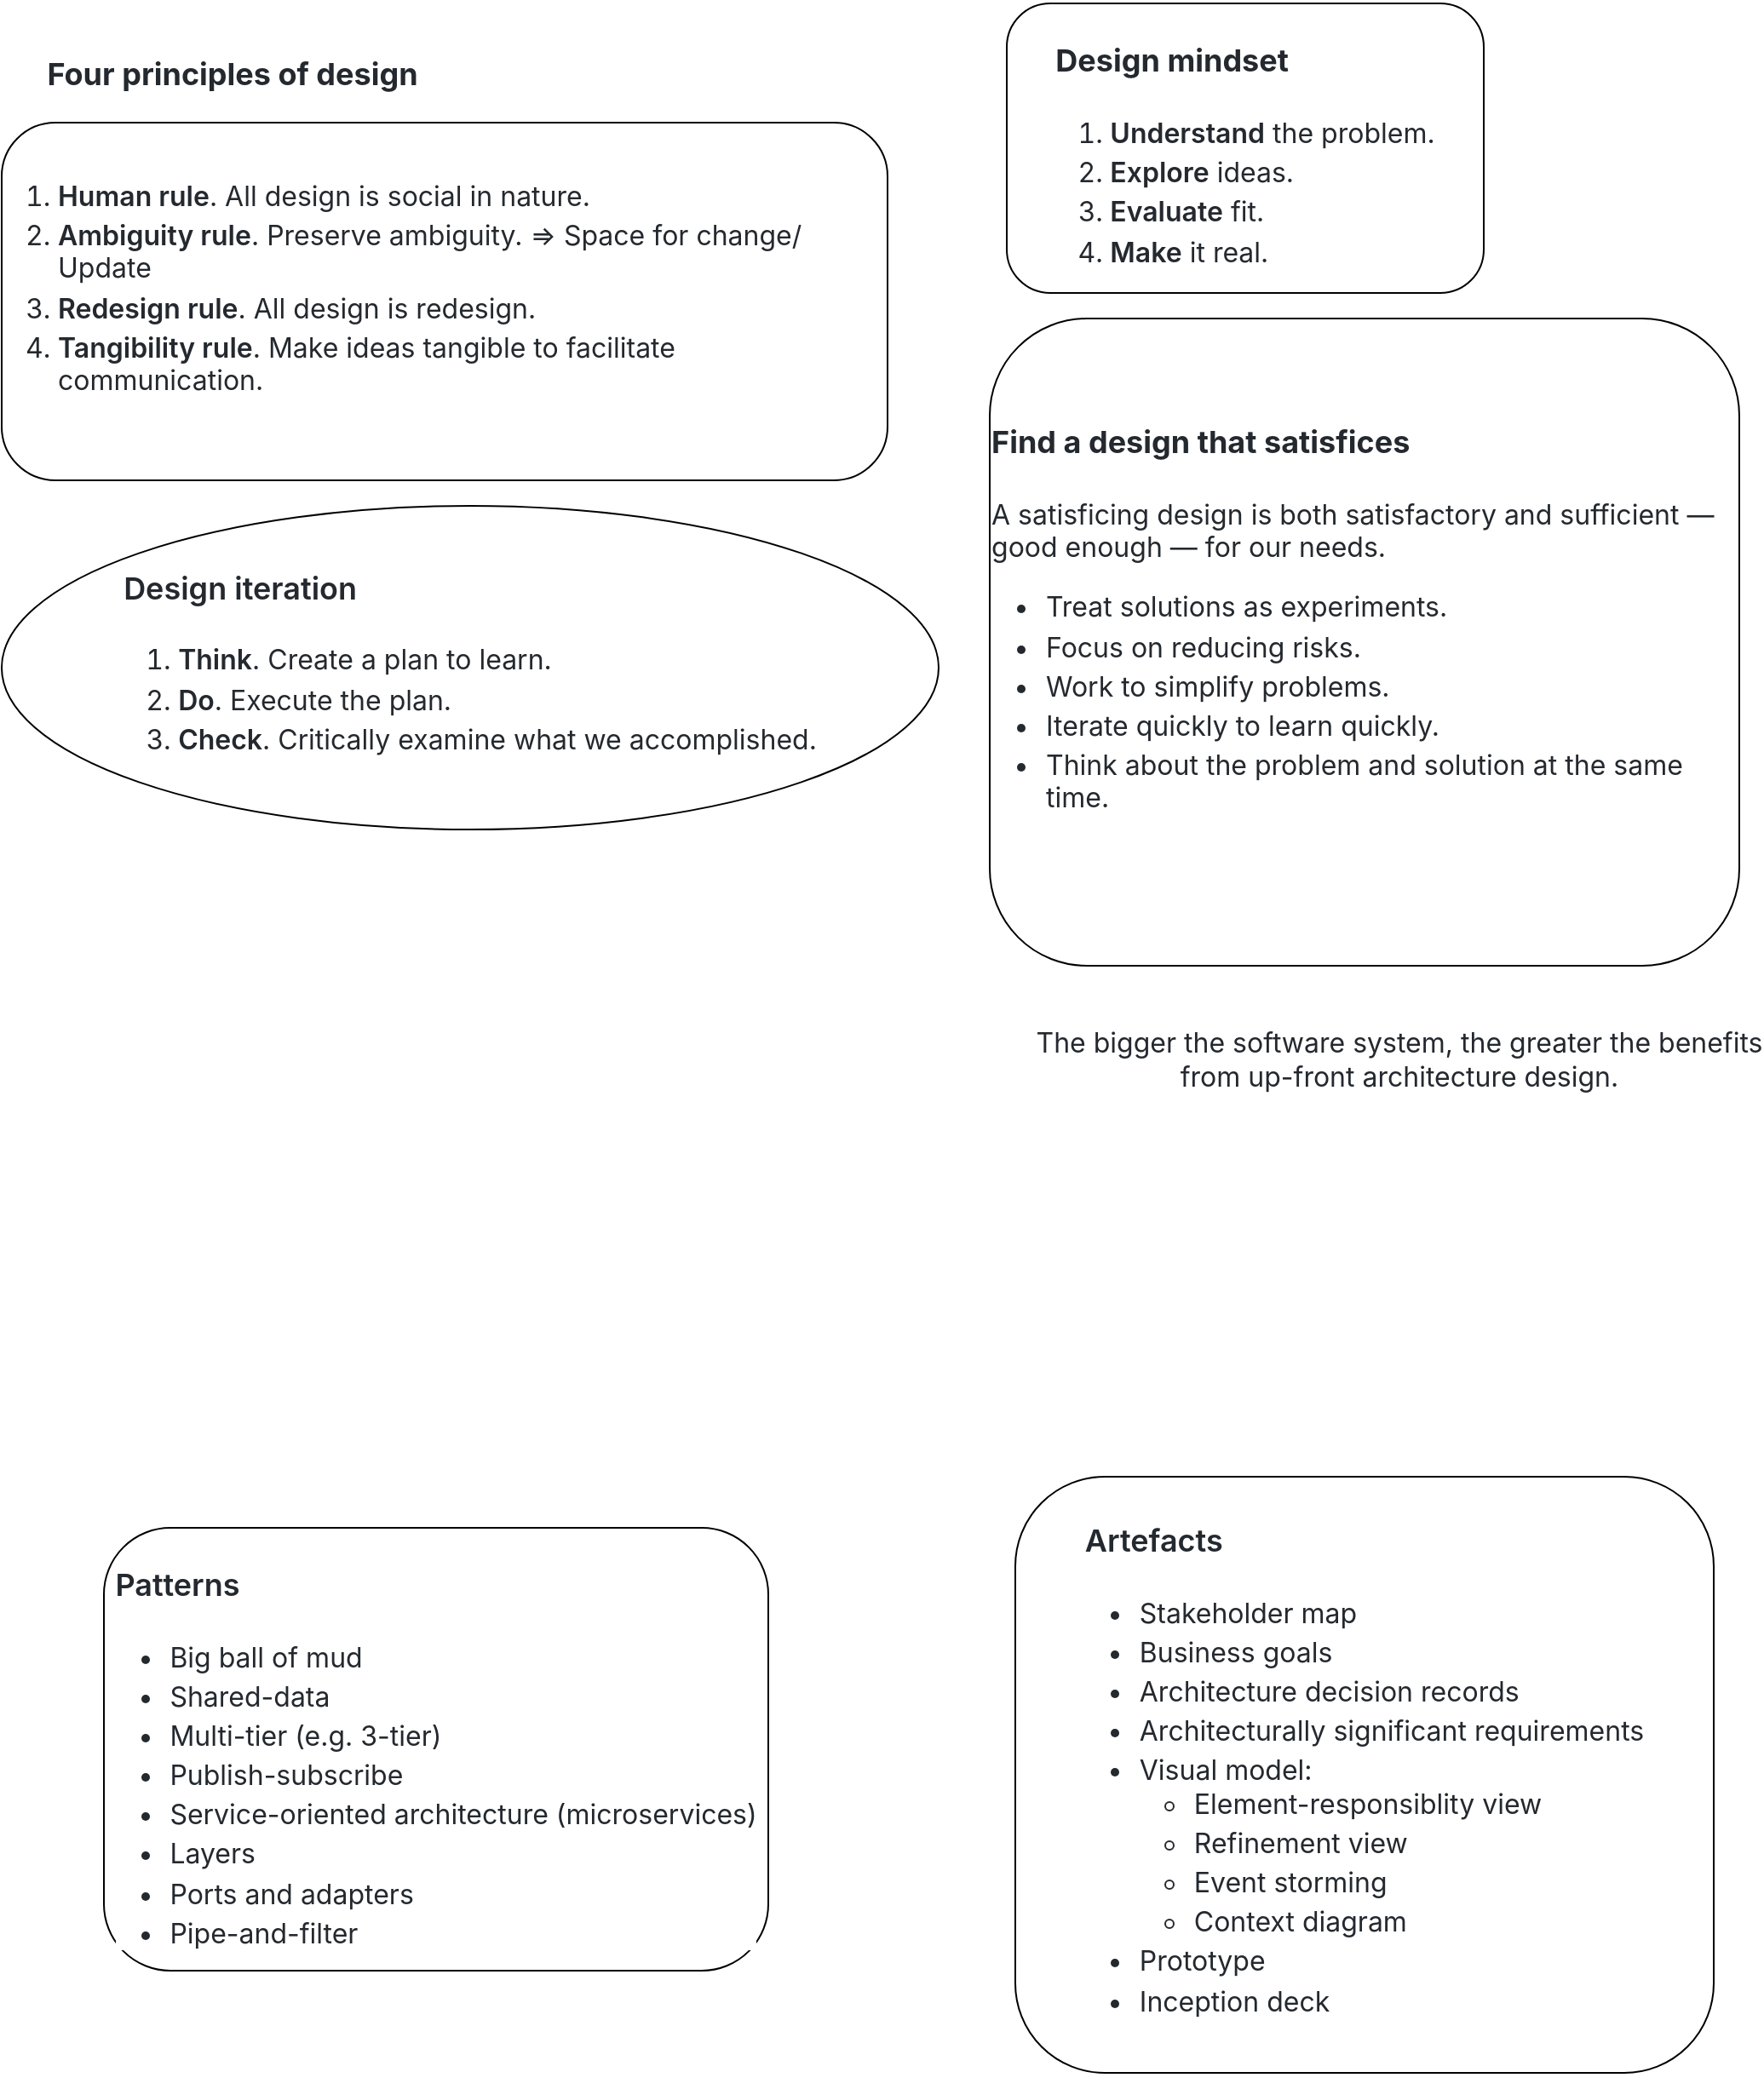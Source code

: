 <mxfile version="20.4.0" type="github">
  <diagram id="hTI1FvW-I0NHp0FLavcF" name="Page-1">
    <mxGraphModel dx="1460" dy="623" grid="1" gridSize="10" guides="1" tooltips="1" connect="1" arrows="1" fold="1" page="1" pageScale="1" pageWidth="1100" pageHeight="850" math="0" shadow="0">
      <root>
        <mxCell id="0" />
        <mxCell id="1" parent="0" />
        <mxCell id="bmoD86XF6hutPHWNnG0y-2" value="&lt;h2 style=&quot;box-sizing: border-box; margin-top: 24px; margin-bottom: 16px; line-height: 1.25; padding-bottom: 0.3em; border-bottom: 1px solid var(--color-border-muted); color: rgb(36, 41, 47); font-family: -apple-system, BlinkMacSystemFont, &amp;quot;Segoe UI&amp;quot;, Helvetica, Arial, sans-serif, &amp;quot;Apple Color Emoji&amp;quot;, &amp;quot;Segoe UI Emoji&amp;quot;; text-align: start; background-color: rgb(255, 255, 255);&quot; dir=&quot;auto&quot;&gt;Design mindset&lt;/h2&gt;&lt;ol style=&quot;box-sizing: border-box; padding-left: 2em; margin-top: 0px; margin-bottom: 16px; color: rgb(36, 41, 47); font-family: -apple-system, BlinkMacSystemFont, &amp;quot;Segoe UI&amp;quot;, Helvetica, Arial, sans-serif, &amp;quot;Apple Color Emoji&amp;quot;, &amp;quot;Segoe UI Emoji&amp;quot;; font-size: 16px; text-align: start; background-color: rgb(255, 255, 255);&quot; dir=&quot;auto&quot;&gt;&lt;li style=&quot;box-sizing: border-box;&quot;&gt;&lt;span style=&quot;box-sizing: border-box; font-weight: 600;&quot;&gt;Understand&lt;/span&gt;&amp;nbsp;the problem.&lt;/li&gt;&lt;li style=&quot;box-sizing: border-box; margin-top: 0.25em;&quot;&gt;&lt;span style=&quot;box-sizing: border-box; font-weight: 600;&quot;&gt;Explore&lt;/span&gt;&amp;nbsp;ideas.&lt;/li&gt;&lt;li style=&quot;box-sizing: border-box; margin-top: 0.25em;&quot;&gt;&lt;span style=&quot;box-sizing: border-box; font-weight: 600;&quot;&gt;Evaluate&lt;/span&gt;&amp;nbsp;fit.&lt;/li&gt;&lt;li style=&quot;box-sizing: border-box; margin-top: 0.25em;&quot;&gt;&lt;span style=&quot;box-sizing: border-box; font-weight: 600;&quot;&gt;Make&lt;/span&gt;&amp;nbsp;it real.&lt;/li&gt;&lt;/ol&gt;" style="rounded=1;whiteSpace=wrap;html=1;" vertex="1" parent="1">
          <mxGeometry x="610" y="15" width="280" height="170" as="geometry" />
        </mxCell>
        <mxCell id="bmoD86XF6hutPHWNnG0y-4" value="" style="group" vertex="1" connectable="0" parent="1">
          <mxGeometry x="20" y="15" width="520" height="280" as="geometry" />
        </mxCell>
        <mxCell id="bmoD86XF6hutPHWNnG0y-1" value="&lt;ol style=&quot;box-sizing: border-box; padding-left: 2em; margin-top: 0px; margin-bottom: 16px; color: rgb(36, 41, 47); font-family: -apple-system, BlinkMacSystemFont, &amp;quot;Segoe UI&amp;quot;, Helvetica, Arial, sans-serif, &amp;quot;Apple Color Emoji&amp;quot;, &amp;quot;Segoe UI Emoji&amp;quot;; font-size: 16px; text-align: start; background-color: rgb(255, 255, 255);&quot; dir=&quot;auto&quot;&gt;&lt;li style=&quot;box-sizing: border-box;&quot;&gt;&lt;span style=&quot;box-sizing: border-box; font-weight: 600;&quot;&gt;Human rule&lt;/span&gt;. All design is social in nature.&lt;/li&gt;&lt;li style=&quot;box-sizing: border-box; margin-top: 0.25em;&quot;&gt;&lt;span style=&quot;box-sizing: border-box; font-weight: 600;&quot;&gt;Ambiguity rule&lt;/span&gt;. Preserve ambiguity. =&amp;gt; Space for change/ Update&lt;/li&gt;&lt;li style=&quot;box-sizing: border-box; margin-top: 0.25em;&quot;&gt;&lt;span style=&quot;box-sizing: border-box; font-weight: 600;&quot;&gt;Redesign rule&lt;/span&gt;. All design is redesign.&lt;/li&gt;&lt;li style=&quot;box-sizing: border-box; margin-top: 0.25em;&quot;&gt;&lt;span style=&quot;box-sizing: border-box; font-weight: 600;&quot;&gt;Tangibility rule&lt;/span&gt;. Make ideas tangible to facilitate communication.&lt;/li&gt;&lt;/ol&gt;" style="rounded=1;whiteSpace=wrap;html=1;" vertex="1" parent="bmoD86XF6hutPHWNnG0y-4">
          <mxGeometry y="70" width="520" height="210" as="geometry" />
        </mxCell>
        <mxCell id="bmoD86XF6hutPHWNnG0y-3" value="&lt;h2 style=&quot;box-sizing: border-box; margin-top: 24px; margin-bottom: 16px; line-height: 1.25; padding-bottom: 0.3em; border-bottom: 1px solid var(--color-border-muted); color: rgb(36, 41, 47); font-family: -apple-system, BlinkMacSystemFont, &amp;quot;Segoe UI&amp;quot;, Helvetica, Arial, sans-serif, &amp;quot;Apple Color Emoji&amp;quot;, &amp;quot;Segoe UI Emoji&amp;quot;; text-align: start; background-color: rgb(255, 255, 255);&quot; dir=&quot;auto&quot;&gt;Four principles of design&lt;/h2&gt;" style="text;html=1;align=center;verticalAlign=middle;resizable=0;points=[];autosize=1;strokeColor=none;fillColor=none;" vertex="1" parent="bmoD86XF6hutPHWNnG0y-4">
          <mxGeometry x="20" width="230" height="80" as="geometry" />
        </mxCell>
        <mxCell id="bmoD86XF6hutPHWNnG0y-5" value="&#xa;&lt;h2 style=&quot;box-sizing: border-box; margin-top: 24px; margin-bottom: 16px; font-size: 1.5em; font-weight: 600; line-height: 1.25; padding-bottom: 0.3em; border-bottom: 1px solid var(--color-border-muted); color: rgb(36, 41, 47); font-family: -apple-system, BlinkMacSystemFont, &amp;quot;Segoe UI&amp;quot;, Helvetica, Arial, sans-serif, &amp;quot;Apple Color Emoji&amp;quot;, &amp;quot;Segoe UI Emoji&amp;quot;; font-style: normal; font-variant-ligatures: normal; font-variant-caps: normal; letter-spacing: normal; orphans: 2; text-align: start; text-indent: 0px; text-transform: none; widows: 2; word-spacing: 0px; -webkit-text-stroke-width: 0px; background-color: rgb(255, 255, 255); text-decoration-thickness: initial; text-decoration-style: initial; text-decoration-color: initial;&quot; dir=&quot;auto&quot;&gt;Design iteration&lt;/h2&gt;&lt;ol style=&quot;box-sizing: border-box; padding-left: 2em; margin-top: 0px; margin-bottom: 16px; color: rgb(36, 41, 47); font-family: -apple-system, BlinkMacSystemFont, &amp;quot;Segoe UI&amp;quot;, Helvetica, Arial, sans-serif, &amp;quot;Apple Color Emoji&amp;quot;, &amp;quot;Segoe UI Emoji&amp;quot;; font-size: 16px; font-style: normal; font-variant-ligatures: normal; font-variant-caps: normal; font-weight: 400; letter-spacing: normal; orphans: 2; text-align: start; text-indent: 0px; text-transform: none; widows: 2; word-spacing: 0px; -webkit-text-stroke-width: 0px; background-color: rgb(255, 255, 255); text-decoration-thickness: initial; text-decoration-style: initial; text-decoration-color: initial;&quot; dir=&quot;auto&quot;&gt;&lt;li style=&quot;box-sizing: border-box;&quot;&gt;&lt;strong style=&quot;box-sizing: border-box; font-weight: 600;&quot;&gt;Think&lt;/strong&gt;. Create a plan to learn.&lt;/li&gt;&lt;li style=&quot;box-sizing: border-box; margin-top: 0.25em;&quot;&gt;&lt;strong style=&quot;box-sizing: border-box; font-weight: 600;&quot;&gt;Do&lt;/strong&gt;. Execute the plan.&lt;/li&gt;&lt;li style=&quot;box-sizing: border-box; margin-top: 0.25em;&quot;&gt;&lt;strong style=&quot;box-sizing: border-box; font-weight: 600;&quot;&gt;Check&lt;/strong&gt;. Critically examine what we accomplished.&lt;/li&gt;&lt;/ol&gt;&#xa;&#xa;" style="ellipse;whiteSpace=wrap;html=1;" vertex="1" parent="1">
          <mxGeometry x="20" y="310" width="550" height="190" as="geometry" />
        </mxCell>
        <mxCell id="bmoD86XF6hutPHWNnG0y-6" value="&lt;h2 style=&quot;box-sizing: border-box; margin-top: 24px; margin-bottom: 16px; line-height: 1.25; padding-bottom: 0.3em; border-bottom: 1px solid var(--color-border-muted); color: rgb(36, 41, 47); font-family: -apple-system, BlinkMacSystemFont, &amp;quot;Segoe UI&amp;quot;, Helvetica, Arial, sans-serif, &amp;quot;Apple Color Emoji&amp;quot;, &amp;quot;Segoe UI Emoji&amp;quot;; text-align: start; background-color: rgb(255, 255, 255);&quot; dir=&quot;auto&quot;&gt;Find a design that satisfices&lt;/h2&gt;&lt;p style=&quot;box-sizing: border-box; margin-top: 0px; margin-bottom: 16px; color: rgb(36, 41, 47); font-family: -apple-system, BlinkMacSystemFont, &amp;quot;Segoe UI&amp;quot;, Helvetica, Arial, sans-serif, &amp;quot;Apple Color Emoji&amp;quot;, &amp;quot;Segoe UI Emoji&amp;quot;; font-size: 16px; text-align: start; background-color: rgb(255, 255, 255);&quot; dir=&quot;auto&quot;&gt;A satisficing design is both satisfactory and sufficient — good enough — for our needs.&lt;/p&gt;&lt;ul style=&quot;box-sizing: border-box; padding-left: 2em; margin-top: 0px; margin-bottom: 16px; color: rgb(36, 41, 47); font-family: -apple-system, BlinkMacSystemFont, &amp;quot;Segoe UI&amp;quot;, Helvetica, Arial, sans-serif, &amp;quot;Apple Color Emoji&amp;quot;, &amp;quot;Segoe UI Emoji&amp;quot;; font-size: 16px; text-align: start; background-color: rgb(255, 255, 255);&quot; dir=&quot;auto&quot;&gt;&lt;li style=&quot;box-sizing: border-box;&quot;&gt;Treat solutions as experiments.&lt;/li&gt;&lt;li style=&quot;box-sizing: border-box; margin-top: 0.25em;&quot;&gt;Focus on reducing risks.&lt;/li&gt;&lt;li style=&quot;box-sizing: border-box; margin-top: 0.25em;&quot;&gt;Work to simplify problems.&lt;/li&gt;&lt;li style=&quot;box-sizing: border-box; margin-top: 0.25em;&quot;&gt;Iterate quickly to learn quickly.&lt;/li&gt;&lt;li style=&quot;box-sizing: border-box; margin-top: 0.25em;&quot;&gt;Think about the problem and solution at the same time.&lt;/li&gt;&lt;/ul&gt;&lt;p style=&quot;box-sizing: border-box; margin-top: 0px; margin-bottom: 16px; color: rgb(36, 41, 47); font-family: -apple-system, BlinkMacSystemFont, &amp;quot;Segoe UI&amp;quot;, Helvetica, Arial, sans-serif, &amp;quot;Apple Color Emoji&amp;quot;, &amp;quot;Segoe UI Emoji&amp;quot;; font-size: 16px; text-align: start; background-color: rgb(255, 255, 255);&quot; dir=&quot;auto&quot;&gt;&lt;br&gt;&lt;/p&gt;" style="rounded=1;whiteSpace=wrap;html=1;" vertex="1" parent="1">
          <mxGeometry x="600" y="200" width="440" height="380" as="geometry" />
        </mxCell>
        <mxCell id="bmoD86XF6hutPHWNnG0y-7" value="&lt;span style=&quot;color: rgb(36, 41, 47); font-family: -apple-system, BlinkMacSystemFont, &amp;quot;Segoe UI&amp;quot;, Helvetica, Arial, sans-serif, &amp;quot;Apple Color Emoji&amp;quot;, &amp;quot;Segoe UI Emoji&amp;quot;; font-size: 16px; text-align: start; background-color: rgb(255, 255, 255);&quot;&gt;The bigger the software system, the greater the benefits &lt;br&gt;from up-front architecture design.&lt;/span&gt;" style="text;html=1;align=center;verticalAlign=middle;resizable=0;points=[];autosize=1;strokeColor=none;fillColor=none;" vertex="1" parent="1">
          <mxGeometry x="630" y="610" width="420" height="50" as="geometry" />
        </mxCell>
        <mxCell id="bmoD86XF6hutPHWNnG0y-8" value="&#xa;&lt;h2 style=&quot;box-sizing: border-box; margin-top: 24px; margin-bottom: 16px; font-size: 1.5em; font-weight: 600; line-height: 1.25; padding-bottom: 0.3em; border-bottom: 1px solid var(--color-border-muted); color: rgb(36, 41, 47); font-family: -apple-system, BlinkMacSystemFont, &amp;quot;Segoe UI&amp;quot;, Helvetica, Arial, sans-serif, &amp;quot;Apple Color Emoji&amp;quot;, &amp;quot;Segoe UI Emoji&amp;quot;; font-style: normal; font-variant-ligatures: normal; font-variant-caps: normal; letter-spacing: normal; orphans: 2; text-align: start; text-indent: 0px; text-transform: none; widows: 2; word-spacing: 0px; -webkit-text-stroke-width: 0px; background-color: rgb(255, 255, 255); text-decoration-thickness: initial; text-decoration-style: initial; text-decoration-color: initial;&quot; dir=&quot;auto&quot;&gt;Artefacts&lt;/h2&gt;&lt;ul style=&quot;box-sizing: border-box; padding-left: 2em; margin-top: 0px; margin-bottom: 16px; color: rgb(36, 41, 47); font-family: -apple-system, BlinkMacSystemFont, &amp;quot;Segoe UI&amp;quot;, Helvetica, Arial, sans-serif, &amp;quot;Apple Color Emoji&amp;quot;, &amp;quot;Segoe UI Emoji&amp;quot;; font-size: 16px; font-style: normal; font-variant-ligatures: normal; font-variant-caps: normal; font-weight: 400; letter-spacing: normal; orphans: 2; text-align: start; text-indent: 0px; text-transform: none; widows: 2; word-spacing: 0px; -webkit-text-stroke-width: 0px; background-color: rgb(255, 255, 255); text-decoration-thickness: initial; text-decoration-style: initial; text-decoration-color: initial;&quot; dir=&quot;auto&quot;&gt;&lt;li style=&quot;box-sizing: border-box;&quot;&gt;Stakeholder map&lt;/li&gt;&lt;li style=&quot;box-sizing: border-box; margin-top: 0.25em;&quot;&gt;Business goals&lt;/li&gt;&lt;li style=&quot;box-sizing: border-box; margin-top: 0.25em;&quot;&gt;Architecture decision records&lt;/li&gt;&lt;li style=&quot;box-sizing: border-box; margin-top: 0.25em;&quot;&gt;Architecturally significant requirements&lt;/li&gt;&lt;li style=&quot;box-sizing: border-box; margin-top: 0.25em;&quot;&gt;Visual model:&lt;ul style=&quot;box-sizing: border-box; padding-left: 2em; margin-top: 0px; margin-bottom: 0px;&quot; dir=&quot;auto&quot;&gt;&lt;li style=&quot;box-sizing: border-box;&quot;&gt;Element-responsiblity view&lt;/li&gt;&lt;li style=&quot;box-sizing: border-box; margin-top: 0.25em;&quot;&gt;Refinement view&lt;/li&gt;&lt;li style=&quot;box-sizing: border-box; margin-top: 0.25em;&quot;&gt;Event storming&lt;/li&gt;&lt;li style=&quot;box-sizing: border-box; margin-top: 0.25em;&quot;&gt;Context diagram&lt;/li&gt;&lt;/ul&gt;&lt;/li&gt;&lt;li style=&quot;box-sizing: border-box; margin-top: 0.25em;&quot;&gt;Prototype&lt;/li&gt;&lt;li style=&quot;box-sizing: border-box; margin-top: 0.25em;&quot;&gt;Inception deck&lt;/li&gt;&lt;/ul&gt;&#xa;&#xa;" style="rounded=1;whiteSpace=wrap;html=1;" vertex="1" parent="1">
          <mxGeometry x="615" y="880" width="410" height="350" as="geometry" />
        </mxCell>
        <mxCell id="bmoD86XF6hutPHWNnG0y-9" value="&#xa;&lt;h2 style=&quot;box-sizing: border-box; margin-top: 24px; margin-bottom: 16px; font-size: 1.5em; font-weight: 600; line-height: 1.25; padding-bottom: 0.3em; border-bottom: 1px solid var(--color-border-muted); color: rgb(36, 41, 47); font-family: -apple-system, BlinkMacSystemFont, &amp;quot;Segoe UI&amp;quot;, Helvetica, Arial, sans-serif, &amp;quot;Apple Color Emoji&amp;quot;, &amp;quot;Segoe UI Emoji&amp;quot;; font-style: normal; font-variant-ligatures: normal; font-variant-caps: normal; letter-spacing: normal; orphans: 2; text-align: start; text-indent: 0px; text-transform: none; widows: 2; word-spacing: 0px; -webkit-text-stroke-width: 0px; background-color: rgb(255, 255, 255); text-decoration-thickness: initial; text-decoration-style: initial; text-decoration-color: initial;&quot; dir=&quot;auto&quot;&gt;Patterns&lt;/h2&gt;&lt;ul style=&quot;box-sizing: border-box; padding-left: 2em; margin-top: 0px; color: rgb(36, 41, 47); font-family: -apple-system, BlinkMacSystemFont, &amp;quot;Segoe UI&amp;quot;, Helvetica, Arial, sans-serif, &amp;quot;Apple Color Emoji&amp;quot;, &amp;quot;Segoe UI Emoji&amp;quot;; font-size: 16px; font-style: normal; font-variant-ligatures: normal; font-variant-caps: normal; font-weight: 400; letter-spacing: normal; orphans: 2; text-align: start; text-indent: 0px; text-transform: none; widows: 2; word-spacing: 0px; -webkit-text-stroke-width: 0px; background-color: rgb(255, 255, 255); text-decoration-thickness: initial; text-decoration-style: initial; text-decoration-color: initial; margin-bottom: 0px !important;&quot; dir=&quot;auto&quot;&gt;&lt;li style=&quot;box-sizing: border-box;&quot;&gt;Big ball of mud&lt;/li&gt;&lt;li style=&quot;box-sizing: border-box; margin-top: 0.25em;&quot;&gt;Shared-data&lt;/li&gt;&lt;li style=&quot;box-sizing: border-box; margin-top: 0.25em;&quot;&gt;Multi-tier (e.g. 3-tier)&lt;/li&gt;&lt;li style=&quot;box-sizing: border-box; margin-top: 0.25em;&quot;&gt;Publish-subscribe&lt;/li&gt;&lt;li style=&quot;box-sizing: border-box; margin-top: 0.25em;&quot;&gt;Service-oriented architecture (microservices)&lt;/li&gt;&lt;li style=&quot;box-sizing: border-box; margin-top: 0.25em;&quot;&gt;Layers&lt;/li&gt;&lt;li style=&quot;box-sizing: border-box; margin-top: 0.25em;&quot;&gt;Ports and adapters&lt;/li&gt;&lt;li style=&quot;box-sizing: border-box; margin-top: 0.25em;&quot;&gt;Pipe-and-filter&lt;/li&gt;&lt;/ul&gt;&#xa;&#xa;" style="rounded=1;whiteSpace=wrap;html=1;" vertex="1" parent="1">
          <mxGeometry x="80" y="910" width="390" height="260" as="geometry" />
        </mxCell>
      </root>
    </mxGraphModel>
  </diagram>
</mxfile>

